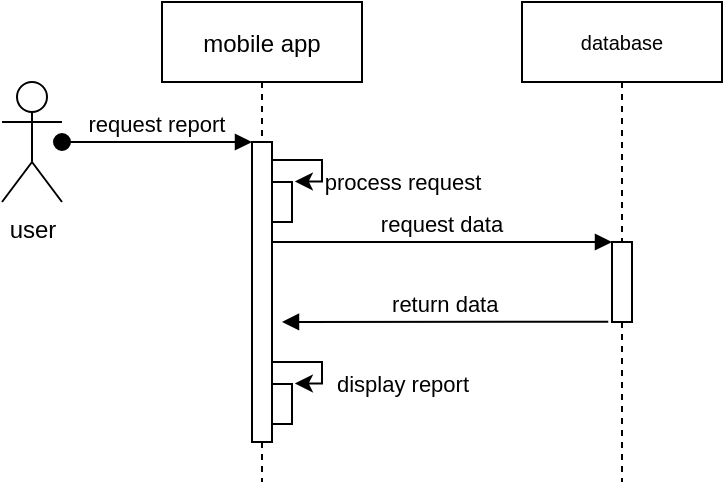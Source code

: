 <mxfile version="15.7.3" type="device"><diagram id="kgpKYQtTHZ0yAKxKKP6v" name="Page-1"><mxGraphModel dx="960" dy="689" grid="1" gridSize="10" guides="1" tooltips="1" connect="1" arrows="1" fold="1" page="1" pageScale="1" pageWidth="850" pageHeight="1100" math="0" shadow="0"><root><mxCell id="0"/><mxCell id="1" parent="0"/><mxCell id="3nuBFxr9cyL0pnOWT2aG-1" value="mobile app" style="shape=umlLifeline;perimeter=lifelinePerimeter;container=1;collapsible=0;recursiveResize=0;rounded=0;shadow=0;strokeWidth=1;" parent="1" vertex="1"><mxGeometry x="120" y="80" width="100" height="240" as="geometry"/></mxCell><mxCell id="K7kPP6jn-IFc48BcHdpT-2" value="process request" style="edgeStyle=orthogonalEdgeStyle;rounded=0;orthogonalLoop=1;jettySize=auto;html=1;entryX=1.143;entryY=-0.014;entryDx=0;entryDy=0;entryPerimeter=0;" parent="3nuBFxr9cyL0pnOWT2aG-1" source="3nuBFxr9cyL0pnOWT2aG-2" target="K7kPP6jn-IFc48BcHdpT-1" edge="1"><mxGeometry x="0.449" y="40" relative="1" as="geometry"><Array as="points"><mxPoint x="80" y="79"/><mxPoint x="80" y="90"/></Array><mxPoint x="40" y="-40" as="offset"/></mxGeometry></mxCell><mxCell id="3nuBFxr9cyL0pnOWT2aG-2" value="" style="points=[];perimeter=orthogonalPerimeter;rounded=0;shadow=0;strokeWidth=1;" parent="3nuBFxr9cyL0pnOWT2aG-1" vertex="1"><mxGeometry x="45" y="70" width="10" height="150" as="geometry"/></mxCell><mxCell id="K7kPP6jn-IFc48BcHdpT-1" value="" style="points=[];perimeter=orthogonalPerimeter;rounded=0;shadow=0;strokeWidth=1;" parent="3nuBFxr9cyL0pnOWT2aG-1" vertex="1"><mxGeometry x="55" y="90" width="10" height="20" as="geometry"/></mxCell><mxCell id="K7kPP6jn-IFc48BcHdpT-4" value="display report" style="edgeStyle=orthogonalEdgeStyle;rounded=0;orthogonalLoop=1;jettySize=auto;html=1;entryX=1.143;entryY=-0.014;entryDx=0;entryDy=0;entryPerimeter=0;" parent="3nuBFxr9cyL0pnOWT2aG-1" target="K7kPP6jn-IFc48BcHdpT-5" edge="1"><mxGeometry x="0.449" y="40" relative="1" as="geometry"><mxPoint x="55" y="180" as="sourcePoint"/><Array as="points"><mxPoint x="80" y="180"/><mxPoint x="80" y="191"/></Array><mxPoint x="40" y="-40" as="offset"/></mxGeometry></mxCell><mxCell id="K7kPP6jn-IFc48BcHdpT-5" value="" style="points=[];perimeter=orthogonalPerimeter;rounded=0;shadow=0;strokeWidth=1;" parent="3nuBFxr9cyL0pnOWT2aG-1" vertex="1"><mxGeometry x="55" y="191" width="10" height="20" as="geometry"/></mxCell><mxCell id="3nuBFxr9cyL0pnOWT2aG-5" value="database" style="shape=umlLifeline;perimeter=lifelinePerimeter;container=1;collapsible=0;recursiveResize=0;rounded=0;shadow=0;strokeWidth=1;fontSize=10;" parent="1" vertex="1"><mxGeometry x="300" y="80" width="100" height="240" as="geometry"/></mxCell><mxCell id="3nuBFxr9cyL0pnOWT2aG-6" value="" style="points=[];perimeter=orthogonalPerimeter;rounded=0;shadow=0;strokeWidth=1;" parent="3nuBFxr9cyL0pnOWT2aG-5" vertex="1"><mxGeometry x="45" y="120" width="10" height="40" as="geometry"/></mxCell><mxCell id="3nuBFxr9cyL0pnOWT2aG-8" value="request data" style="verticalAlign=bottom;endArrow=block;entryX=0;entryY=0;shadow=0;strokeWidth=1;" parent="1" target="3nuBFxr9cyL0pnOWT2aG-6" edge="1"><mxGeometry relative="1" as="geometry"><mxPoint x="175" y="200" as="sourcePoint"/></mxGeometry></mxCell><mxCell id="V5uKcMq4RwRyj6rqlpI_-1" value="user" style="shape=umlActor;verticalLabelPosition=bottom;verticalAlign=top;html=1;outlineConnect=0;" parent="1" vertex="1"><mxGeometry x="40" y="120" width="30" height="60" as="geometry"/></mxCell><mxCell id="3nuBFxr9cyL0pnOWT2aG-3" value="request report" style="verticalAlign=bottom;startArrow=oval;endArrow=block;startSize=8;shadow=0;strokeWidth=1;" parent="1" source="V5uKcMq4RwRyj6rqlpI_-1" target="3nuBFxr9cyL0pnOWT2aG-2" edge="1"><mxGeometry relative="1" as="geometry"><mxPoint x="105" y="150" as="sourcePoint"/></mxGeometry></mxCell><mxCell id="K7kPP6jn-IFc48BcHdpT-3" value="return data" style="verticalAlign=bottom;endArrow=block;shadow=0;strokeWidth=1;exitX=-0.186;exitY=0.997;exitDx=0;exitDy=0;exitPerimeter=0;" parent="1" source="3nuBFxr9cyL0pnOWT2aG-6" edge="1"><mxGeometry relative="1" as="geometry"><mxPoint x="200" y="300" as="sourcePoint"/><mxPoint x="180" y="240" as="targetPoint"/></mxGeometry></mxCell></root></mxGraphModel></diagram></mxfile>